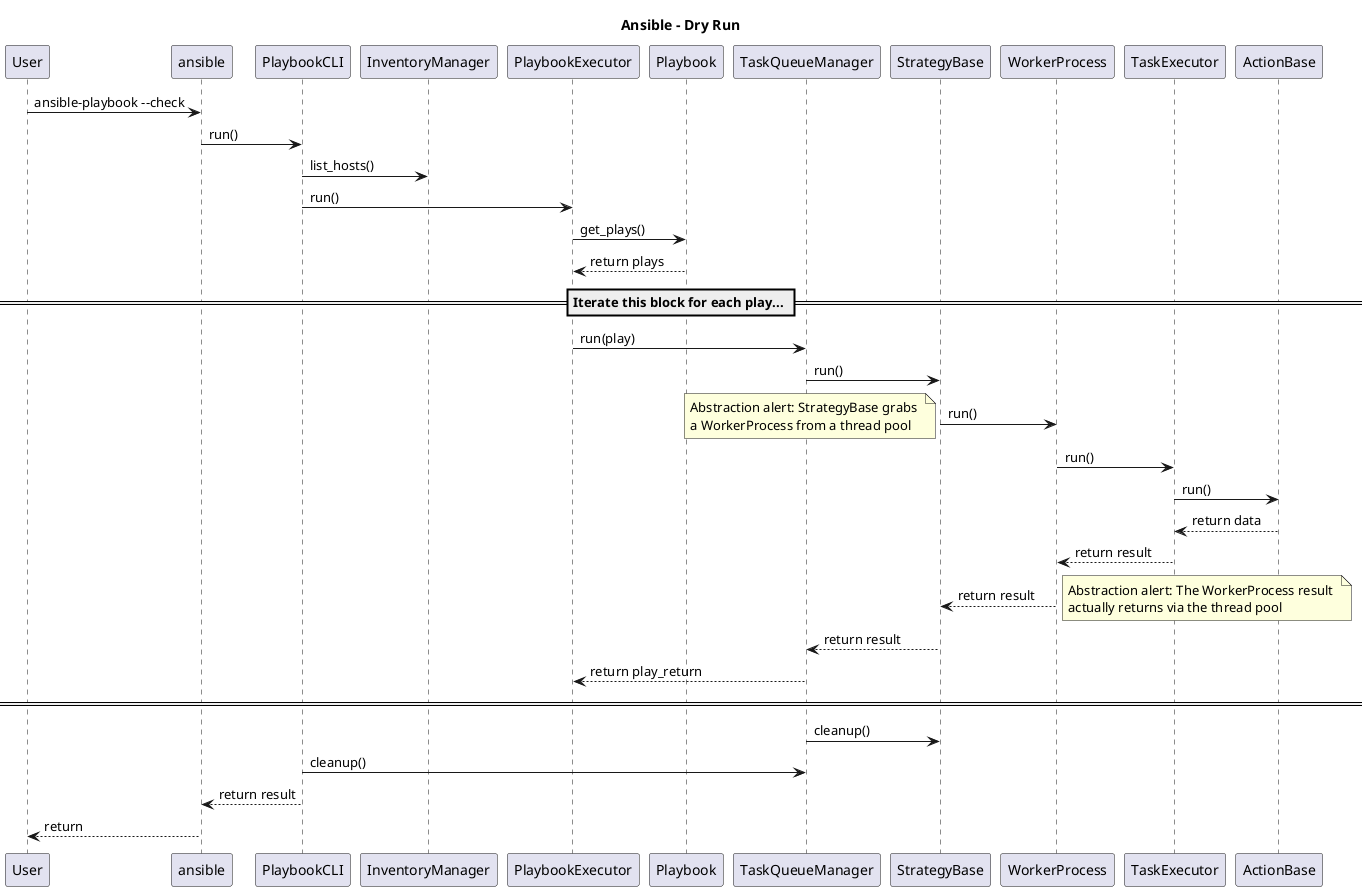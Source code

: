 @startuml
title Ansible - Dry Run
User->ansible:ansible-playbook --check
ansible->PlaybookCLI: run()
PlaybookCLI->InventoryManager: list_hosts()
PlaybookCLI->PlaybookExecutor:run()
PlaybookExecutor->Playbook:get_plays()
Playbook-->PlaybookExecutor: return plays
== Iterate this block for each play... ==
PlaybookExecutor->TaskQueueManager:run(play)
TaskQueueManager->StrategyBase: run()
StrategyBase->WorkerProcess: run()
note left: Abstraction alert: StrategyBase grabs \na WorkerProcess from a thread pool
WorkerProcess->TaskExecutor: run()
TaskExecutor->ActionBase: run()
ActionBase-->TaskExecutor: return data
TaskExecutor-->WorkerProcess: return result
WorkerProcess-->StrategyBase: return result
note right: Abstraction alert: The WorkerProcess result \nactually returns via the thread pool
StrategyBase-->TaskQueueManager: return result
TaskQueueManager-->PlaybookExecutor: return play_return
== ==
TaskQueueManager-> StrategyBase: cleanup()
PlaybookCLI->TaskQueueManager: cleanup()
PlaybookCLI-->ansible: return result
ansible-->User: return

@enduml